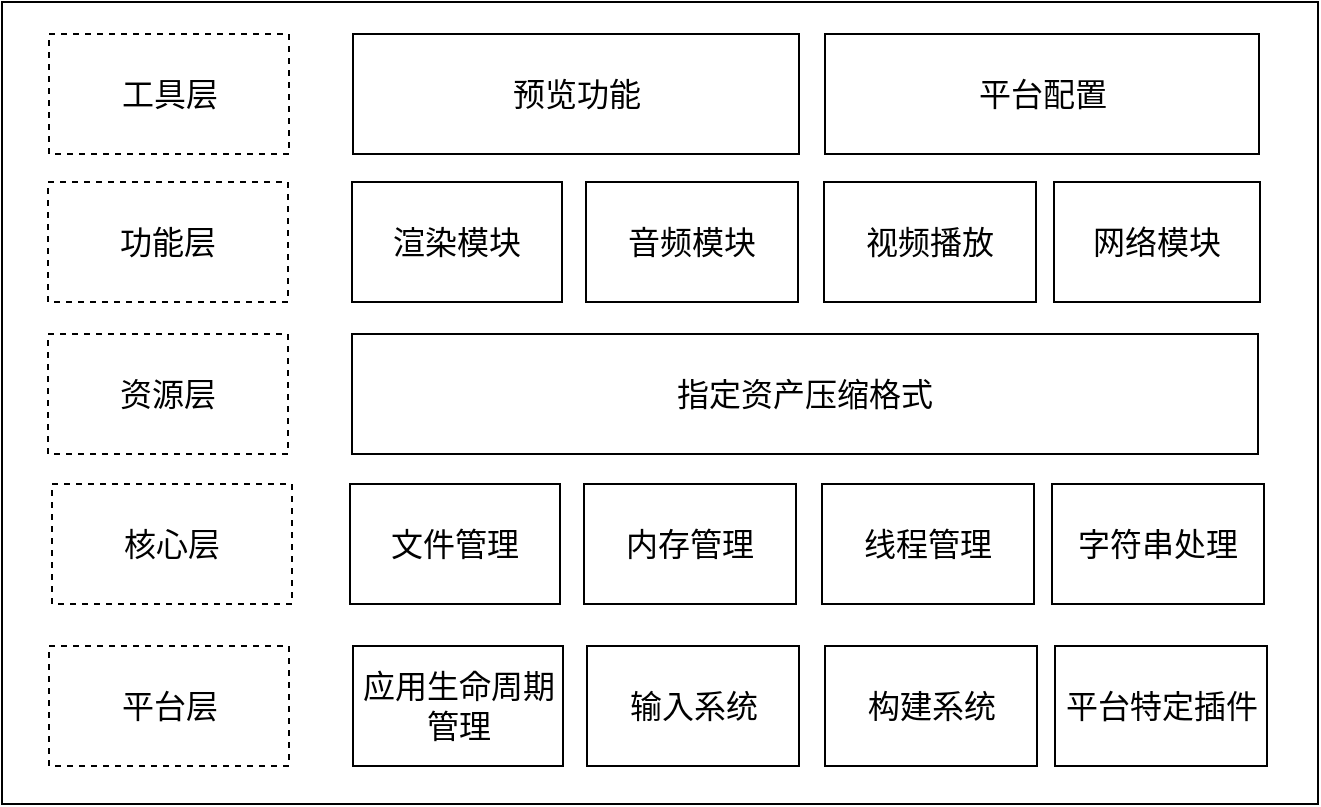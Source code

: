 <mxfile version="27.0.2">
  <diagram name="第 1 页" id="aIGVU0f94l3EouMv3h9K">
    <mxGraphModel dx="1213" dy="730" grid="0" gridSize="10" guides="1" tooltips="1" connect="1" arrows="1" fold="1" page="1" pageScale="1" pageWidth="827" pageHeight="1169" math="0" shadow="0">
      <root>
        <mxCell id="0" />
        <mxCell id="1" parent="0" />
        <mxCell id="lBqLHYc4tci4aW6AEpvV-1" value="" style="rounded=0;whiteSpace=wrap;html=1;fontFamily=Times New Roman;fontSize=16;" parent="1" vertex="1">
          <mxGeometry x="97" y="151" width="658" height="401" as="geometry" />
        </mxCell>
        <mxCell id="lBqLHYc4tci4aW6AEpvV-2" value="工具层" style="rounded=0;whiteSpace=wrap;html=1;fontFamily=Times New Roman;fontSize=16;dashed=1;" parent="1" vertex="1">
          <mxGeometry x="120.5" y="167" width="120" height="60" as="geometry" />
        </mxCell>
        <mxCell id="lBqLHYc4tci4aW6AEpvV-3" value="功能层" style="rounded=0;whiteSpace=wrap;html=1;fontFamily=Times New Roman;fontSize=16;dashed=1;" parent="1" vertex="1">
          <mxGeometry x="120" y="241" width="120" height="60" as="geometry" />
        </mxCell>
        <mxCell id="lBqLHYc4tci4aW6AEpvV-4" value="资源层" style="rounded=0;whiteSpace=wrap;html=1;fontFamily=Times New Roman;fontSize=16;dashed=1;" parent="1" vertex="1">
          <mxGeometry x="120" y="317" width="120" height="60" as="geometry" />
        </mxCell>
        <mxCell id="lBqLHYc4tci4aW6AEpvV-5" value="核心层" style="rounded=0;whiteSpace=wrap;html=1;fontFamily=Times New Roman;fontSize=16;dashed=1;" parent="1" vertex="1">
          <mxGeometry x="122" y="392" width="120" height="60" as="geometry" />
        </mxCell>
        <mxCell id="lBqLHYc4tci4aW6AEpvV-6" value="平台层" style="rounded=0;whiteSpace=wrap;html=1;fontFamily=Times New Roman;fontSize=16;dashed=1;" parent="1" vertex="1">
          <mxGeometry x="120.5" y="473" width="120" height="60" as="geometry" />
        </mxCell>
        <mxCell id="lBqLHYc4tci4aW6AEpvV-7" value="预览功能" style="rounded=0;whiteSpace=wrap;html=1;fontFamily=Times New Roman;fontSize=16;" parent="1" vertex="1">
          <mxGeometry x="272.5" y="167" width="223" height="60" as="geometry" />
        </mxCell>
        <mxCell id="lBqLHYc4tci4aW6AEpvV-8" value="平台配置" style="rounded=0;whiteSpace=wrap;html=1;fontFamily=Times New Roman;fontSize=16;" parent="1" vertex="1">
          <mxGeometry x="508.5" y="167" width="217" height="60" as="geometry" />
        </mxCell>
        <mxCell id="lBqLHYc4tci4aW6AEpvV-9" value="渲染模块" style="rounded=0;whiteSpace=wrap;html=1;fontFamily=Times New Roman;fontSize=16;" parent="1" vertex="1">
          <mxGeometry x="272" y="241" width="105" height="60" as="geometry" />
        </mxCell>
        <mxCell id="lBqLHYc4tci4aW6AEpvV-13" value="音频模块" style="rounded=0;whiteSpace=wrap;html=1;fontFamily=Times New Roman;fontSize=16;" parent="1" vertex="1">
          <mxGeometry x="389" y="241" width="106" height="60" as="geometry" />
        </mxCell>
        <mxCell id="lBqLHYc4tci4aW6AEpvV-14" value="视频播放" style="rounded=0;whiteSpace=wrap;html=1;fontFamily=Times New Roman;fontSize=16;" parent="1" vertex="1">
          <mxGeometry x="508" y="241" width="106" height="60" as="geometry" />
        </mxCell>
        <mxCell id="lBqLHYc4tci4aW6AEpvV-15" value="网络模块" style="rounded=0;whiteSpace=wrap;html=1;fontFamily=Times New Roman;fontSize=16;" parent="1" vertex="1">
          <mxGeometry x="623" y="241" width="103" height="60" as="geometry" />
        </mxCell>
        <mxCell id="lBqLHYc4tci4aW6AEpvV-16" value="指定资产压缩格式" style="rounded=0;whiteSpace=wrap;html=1;fontFamily=Times New Roman;fontSize=16;" parent="1" vertex="1">
          <mxGeometry x="272" y="317" width="453" height="60" as="geometry" />
        </mxCell>
        <mxCell id="lBqLHYc4tci4aW6AEpvV-20" value="文件管理" style="rounded=0;whiteSpace=wrap;html=1;fontFamily=Times New Roman;fontSize=16;" parent="1" vertex="1">
          <mxGeometry x="271" y="392" width="105" height="60" as="geometry" />
        </mxCell>
        <mxCell id="lBqLHYc4tci4aW6AEpvV-21" value="内存管理" style="rounded=0;whiteSpace=wrap;html=1;fontFamily=Times New Roman;fontSize=16;" parent="1" vertex="1">
          <mxGeometry x="388" y="392" width="106" height="60" as="geometry" />
        </mxCell>
        <mxCell id="lBqLHYc4tci4aW6AEpvV-22" value="线程管理" style="rounded=0;whiteSpace=wrap;html=1;fontFamily=Times New Roman;fontSize=16;" parent="1" vertex="1">
          <mxGeometry x="507" y="392" width="106" height="60" as="geometry" />
        </mxCell>
        <mxCell id="lBqLHYc4tci4aW6AEpvV-23" value="字符串处理" style="rounded=0;whiteSpace=wrap;html=1;fontFamily=Times New Roman;fontSize=16;" parent="1" vertex="1">
          <mxGeometry x="622" y="392" width="106" height="60" as="geometry" />
        </mxCell>
        <mxCell id="lBqLHYc4tci4aW6AEpvV-30" value="应用生命周期管理" style="rounded=0;whiteSpace=wrap;html=1;fontFamily=Times New Roman;fontSize=16;" parent="1" vertex="1">
          <mxGeometry x="272.5" y="473" width="105" height="60" as="geometry" />
        </mxCell>
        <mxCell id="lBqLHYc4tci4aW6AEpvV-31" value="输入系统" style="rounded=0;whiteSpace=wrap;html=1;fontFamily=Times New Roman;fontSize=16;" parent="1" vertex="1">
          <mxGeometry x="389.5" y="473" width="106" height="60" as="geometry" />
        </mxCell>
        <mxCell id="lBqLHYc4tci4aW6AEpvV-32" value="构建系统" style="rounded=0;whiteSpace=wrap;html=1;fontFamily=Times New Roman;fontSize=16;" parent="1" vertex="1">
          <mxGeometry x="508.5" y="473" width="106" height="60" as="geometry" />
        </mxCell>
        <mxCell id="lBqLHYc4tci4aW6AEpvV-33" value="平台特定插件" style="rounded=0;whiteSpace=wrap;html=1;fontFamily=Times New Roman;fontSize=16;" parent="1" vertex="1">
          <mxGeometry x="623.5" y="473" width="106" height="60" as="geometry" />
        </mxCell>
      </root>
    </mxGraphModel>
  </diagram>
</mxfile>

